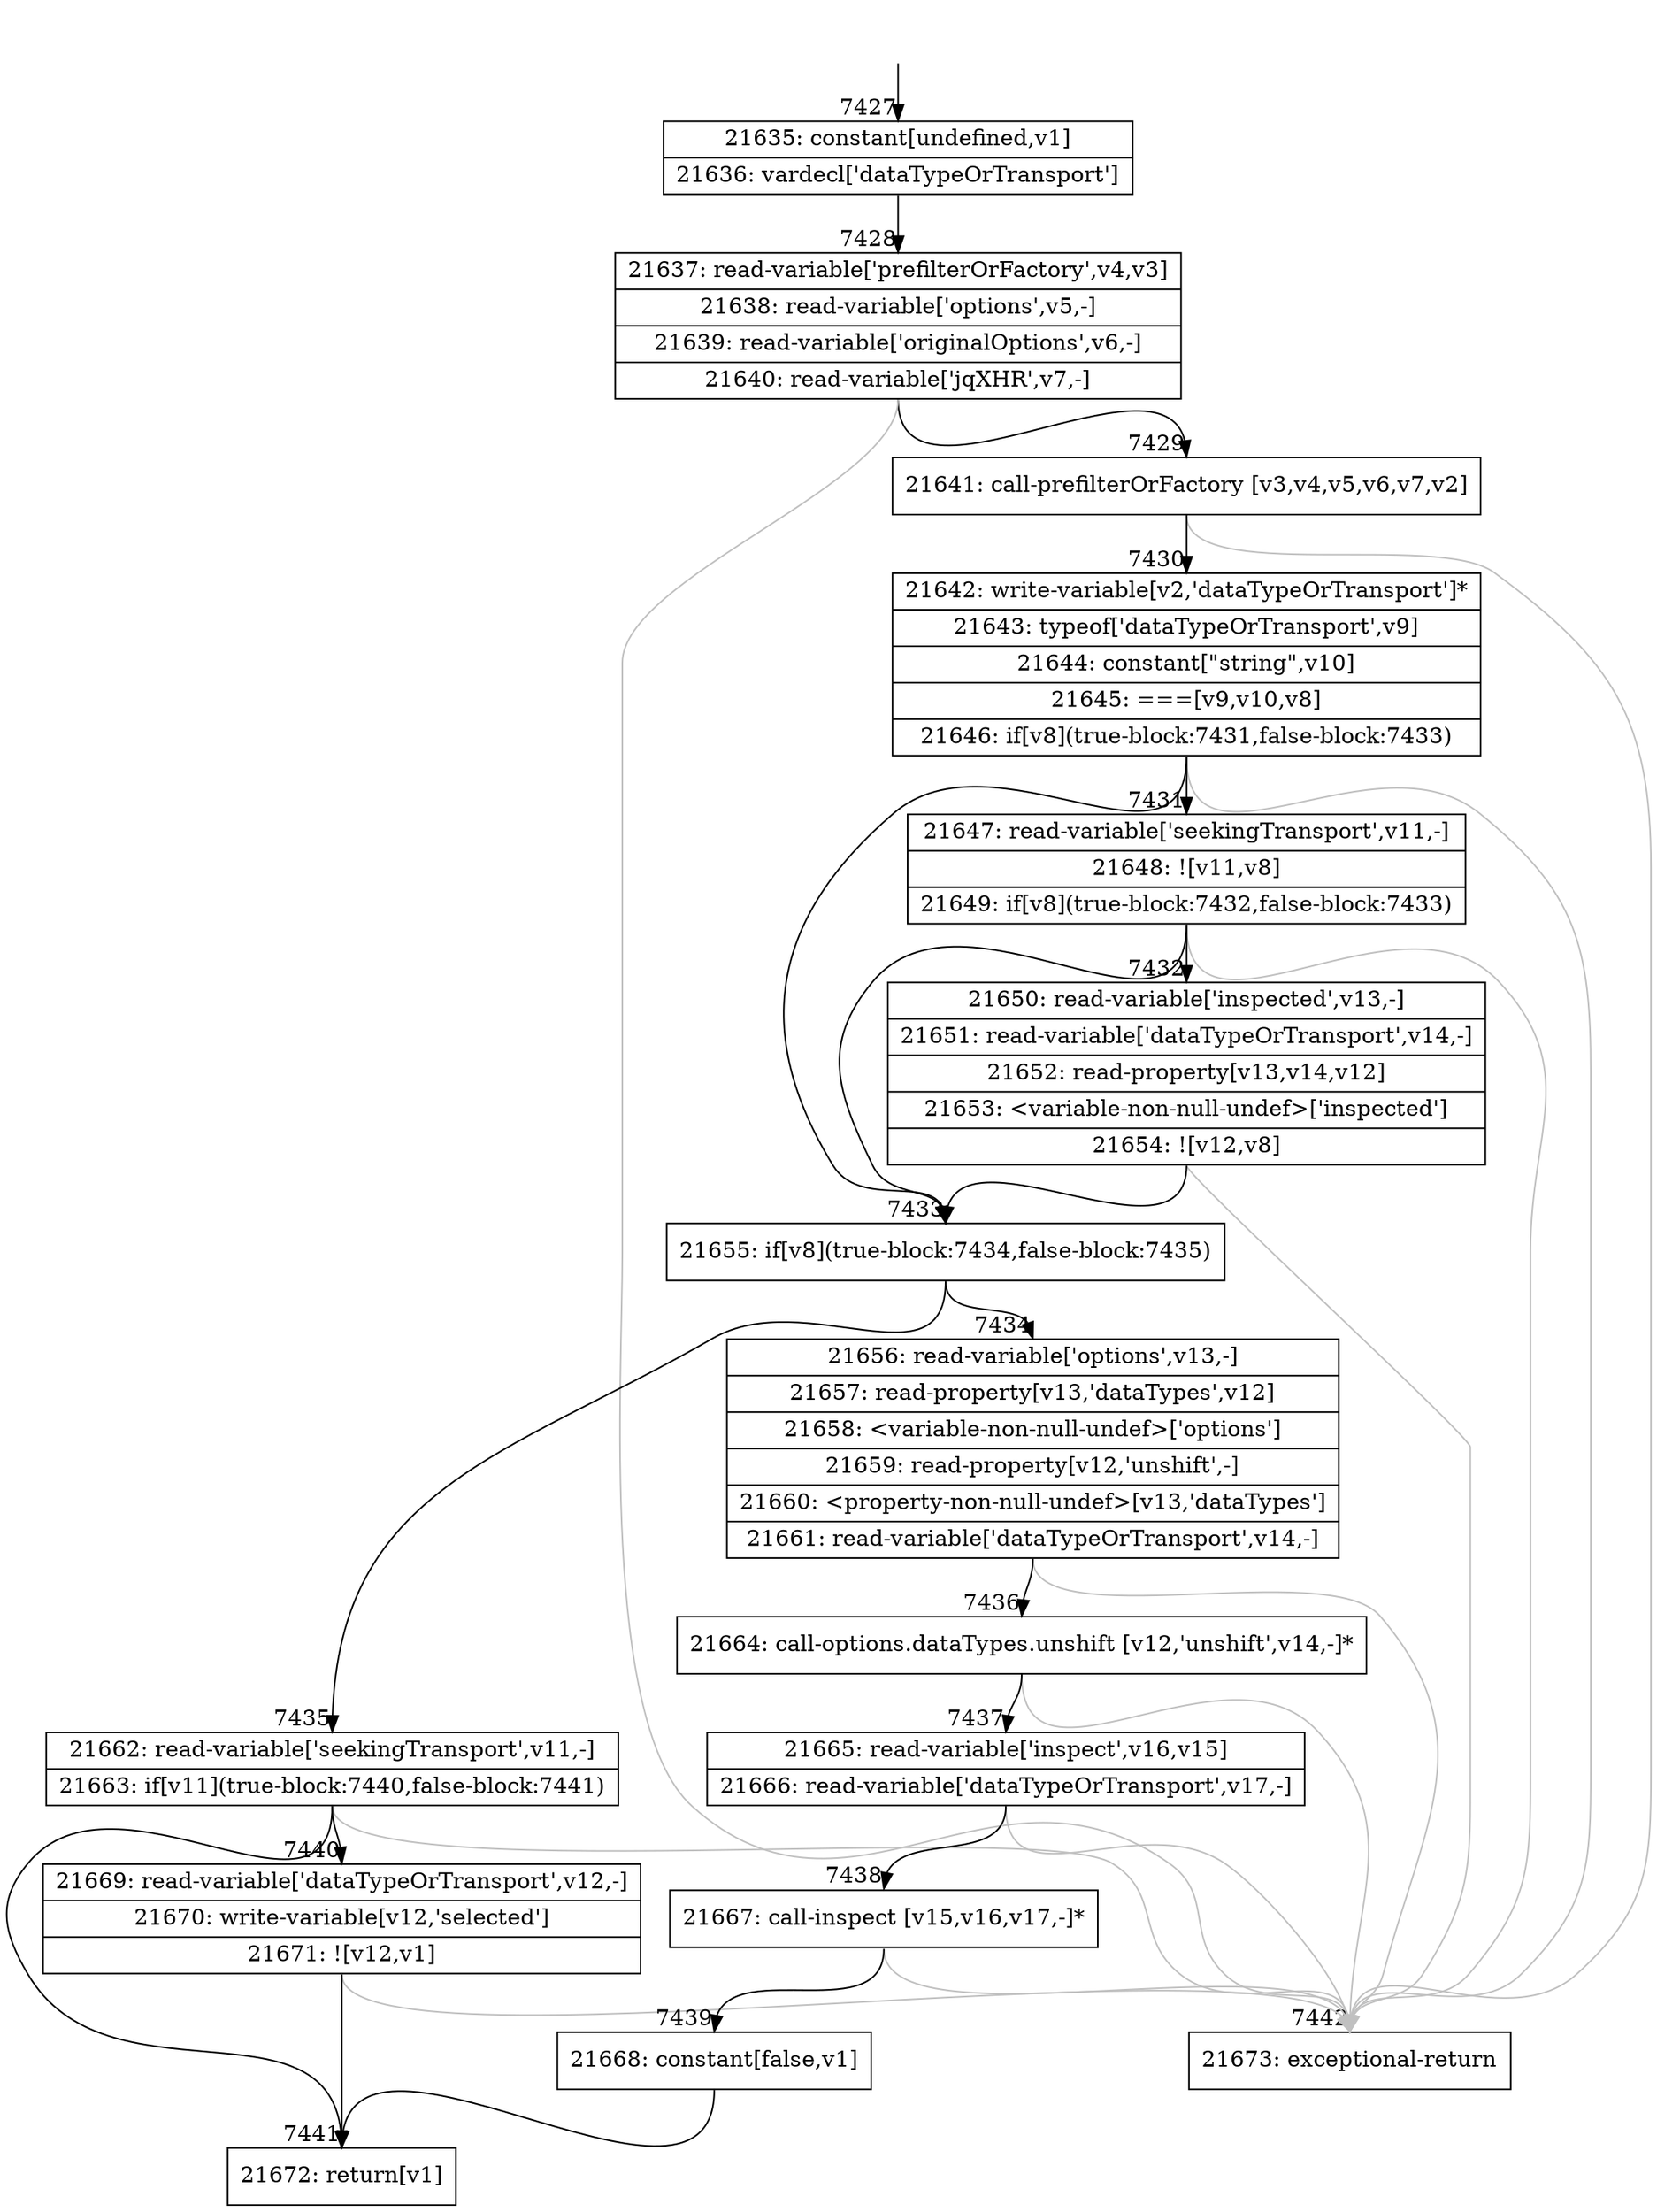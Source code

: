 digraph {
rankdir="TD"
BB_entry471[shape=none,label=""];
BB_entry471 -> BB7427 [tailport=s, headport=n, headlabel="    7427"]
BB7427 [shape=record label="{21635: constant[undefined,v1]|21636: vardecl['dataTypeOrTransport']}" ] 
BB7427 -> BB7428 [tailport=s, headport=n, headlabel="      7428"]
BB7428 [shape=record label="{21637: read-variable['prefilterOrFactory',v4,v3]|21638: read-variable['options',v5,-]|21639: read-variable['originalOptions',v6,-]|21640: read-variable['jqXHR',v7,-]}" ] 
BB7428 -> BB7429 [tailport=s, headport=n, headlabel="      7429"]
BB7428 -> BB7442 [tailport=s, headport=n, color=gray, headlabel="      7442"]
BB7429 [shape=record label="{21641: call-prefilterOrFactory [v3,v4,v5,v6,v7,v2]}" ] 
BB7429 -> BB7430 [tailport=s, headport=n, headlabel="      7430"]
BB7429 -> BB7442 [tailport=s, headport=n, color=gray]
BB7430 [shape=record label="{21642: write-variable[v2,'dataTypeOrTransport']*|21643: typeof['dataTypeOrTransport',v9]|21644: constant[\"string\",v10]|21645: ===[v9,v10,v8]|21646: if[v8](true-block:7431,false-block:7433)}" ] 
BB7430 -> BB7433 [tailport=s, headport=n, headlabel="      7433"]
BB7430 -> BB7431 [tailport=s, headport=n, headlabel="      7431"]
BB7430 -> BB7442 [tailport=s, headport=n, color=gray]
BB7431 [shape=record label="{21647: read-variable['seekingTransport',v11,-]|21648: ![v11,v8]|21649: if[v8](true-block:7432,false-block:7433)}" ] 
BB7431 -> BB7433 [tailport=s, headport=n]
BB7431 -> BB7432 [tailport=s, headport=n, headlabel="      7432"]
BB7431 -> BB7442 [tailport=s, headport=n, color=gray]
BB7432 [shape=record label="{21650: read-variable['inspected',v13,-]|21651: read-variable['dataTypeOrTransport',v14,-]|21652: read-property[v13,v14,v12]|21653: \<variable-non-null-undef\>['inspected']|21654: ![v12,v8]}" ] 
BB7432 -> BB7433 [tailport=s, headport=n]
BB7432 -> BB7442 [tailport=s, headport=n, color=gray]
BB7433 [shape=record label="{21655: if[v8](true-block:7434,false-block:7435)}" ] 
BB7433 -> BB7434 [tailport=s, headport=n, headlabel="      7434"]
BB7433 -> BB7435 [tailport=s, headport=n, headlabel="      7435"]
BB7434 [shape=record label="{21656: read-variable['options',v13,-]|21657: read-property[v13,'dataTypes',v12]|21658: \<variable-non-null-undef\>['options']|21659: read-property[v12,'unshift',-]|21660: \<property-non-null-undef\>[v13,'dataTypes']|21661: read-variable['dataTypeOrTransport',v14,-]}" ] 
BB7434 -> BB7436 [tailport=s, headport=n, headlabel="      7436"]
BB7434 -> BB7442 [tailport=s, headport=n, color=gray]
BB7435 [shape=record label="{21662: read-variable['seekingTransport',v11,-]|21663: if[v11](true-block:7440,false-block:7441)}" ] 
BB7435 -> BB7440 [tailport=s, headport=n, headlabel="      7440"]
BB7435 -> BB7441 [tailport=s, headport=n, headlabel="      7441"]
BB7435 -> BB7442 [tailport=s, headport=n, color=gray]
BB7436 [shape=record label="{21664: call-options.dataTypes.unshift [v12,'unshift',v14,-]*}" ] 
BB7436 -> BB7437 [tailport=s, headport=n, headlabel="      7437"]
BB7436 -> BB7442 [tailport=s, headport=n, color=gray]
BB7437 [shape=record label="{21665: read-variable['inspect',v16,v15]|21666: read-variable['dataTypeOrTransport',v17,-]}" ] 
BB7437 -> BB7438 [tailport=s, headport=n, headlabel="      7438"]
BB7437 -> BB7442 [tailport=s, headport=n, color=gray]
BB7438 [shape=record label="{21667: call-inspect [v15,v16,v17,-]*}" ] 
BB7438 -> BB7439 [tailport=s, headport=n, headlabel="      7439"]
BB7438 -> BB7442 [tailport=s, headport=n, color=gray]
BB7439 [shape=record label="{21668: constant[false,v1]}" ] 
BB7439 -> BB7441 [tailport=s, headport=n]
BB7440 [shape=record label="{21669: read-variable['dataTypeOrTransport',v12,-]|21670: write-variable[v12,'selected']|21671: ![v12,v1]}" ] 
BB7440 -> BB7441 [tailport=s, headport=n]
BB7440 -> BB7442 [tailport=s, headport=n, color=gray]
BB7441 [shape=record label="{21672: return[v1]}" ] 
BB7442 [shape=record label="{21673: exceptional-return}" ] 
//#$~ 7513
}
